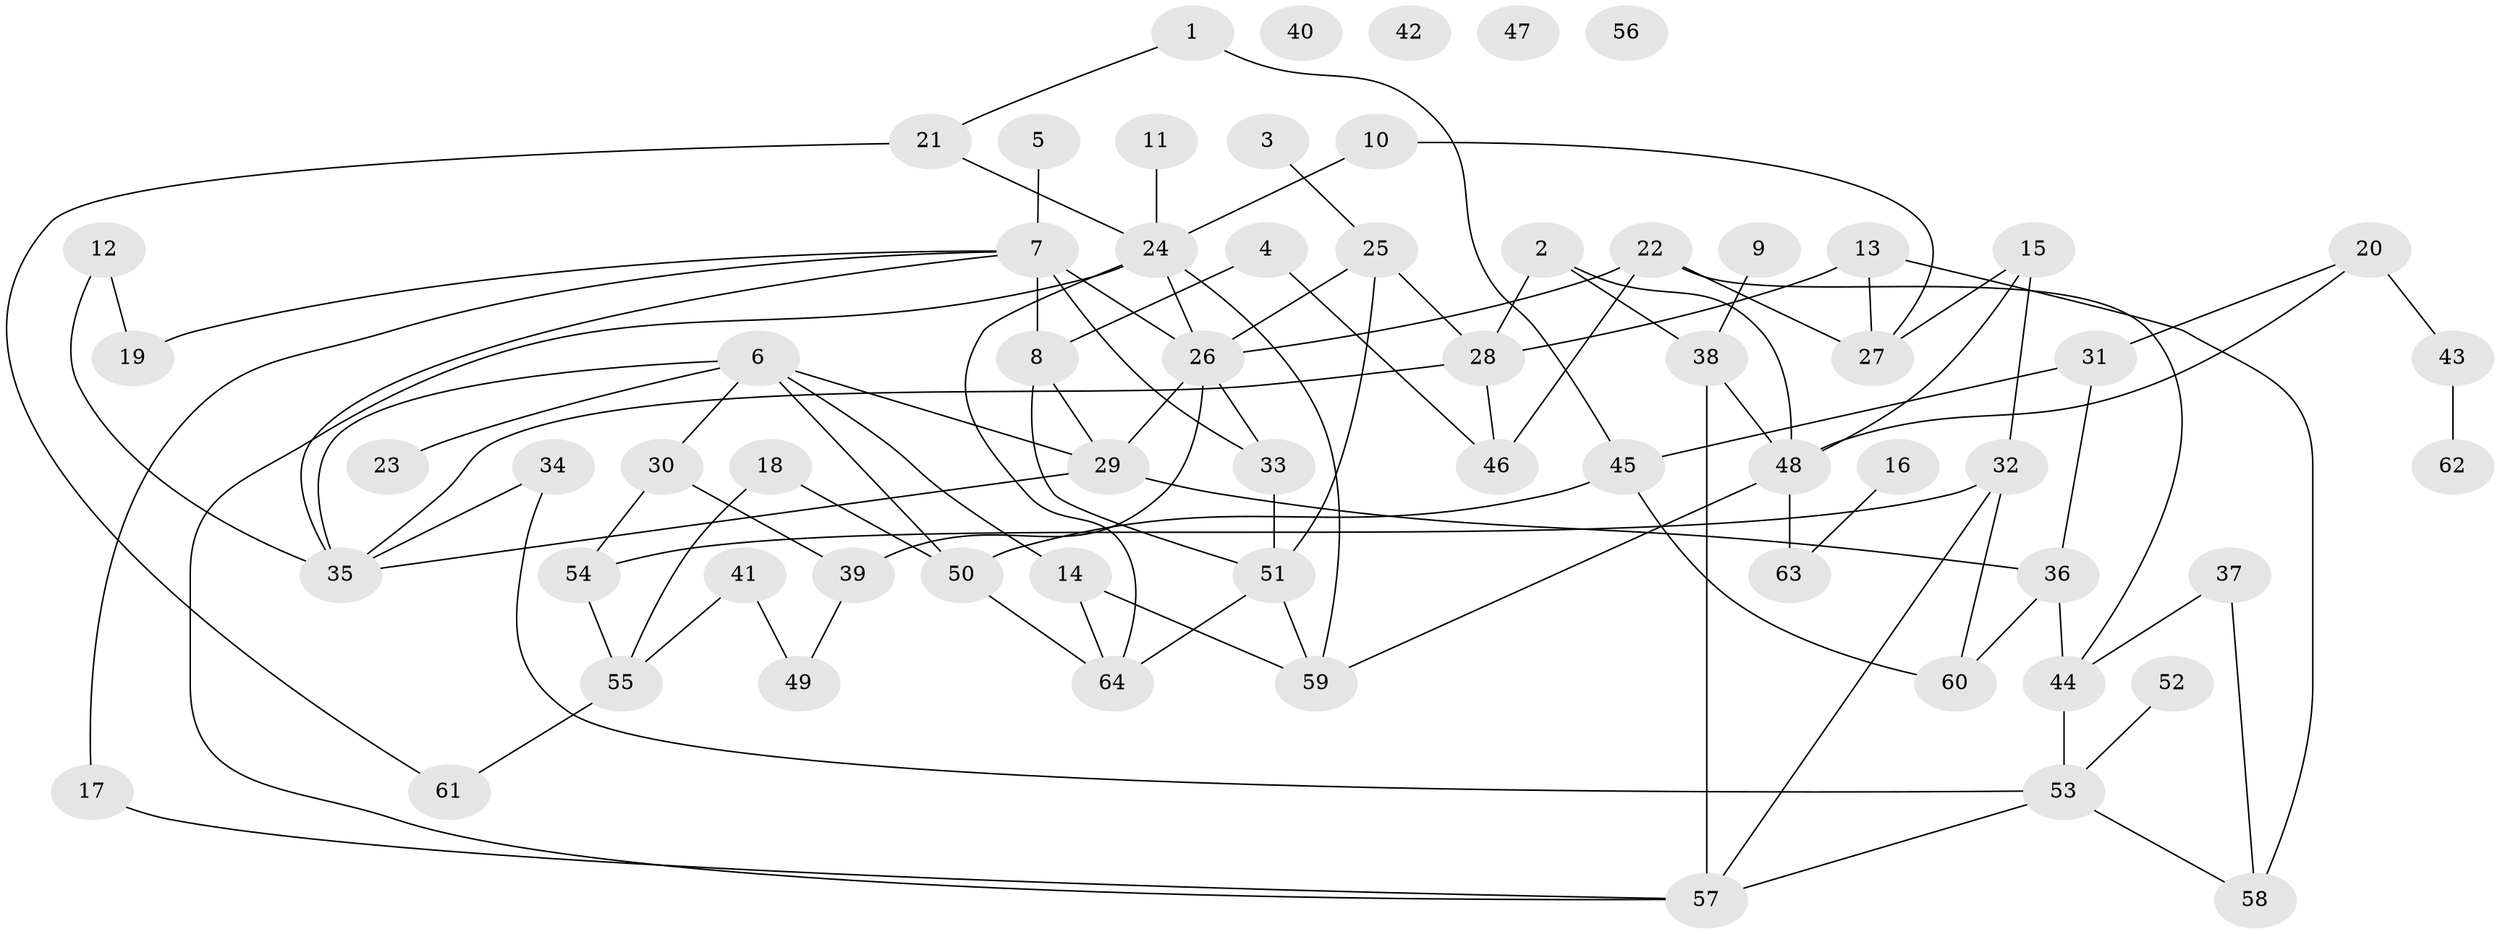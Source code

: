 // Generated by graph-tools (version 1.1) at 2025/40/03/09/25 04:40:11]
// undirected, 64 vertices, 97 edges
graph export_dot {
graph [start="1"]
  node [color=gray90,style=filled];
  1;
  2;
  3;
  4;
  5;
  6;
  7;
  8;
  9;
  10;
  11;
  12;
  13;
  14;
  15;
  16;
  17;
  18;
  19;
  20;
  21;
  22;
  23;
  24;
  25;
  26;
  27;
  28;
  29;
  30;
  31;
  32;
  33;
  34;
  35;
  36;
  37;
  38;
  39;
  40;
  41;
  42;
  43;
  44;
  45;
  46;
  47;
  48;
  49;
  50;
  51;
  52;
  53;
  54;
  55;
  56;
  57;
  58;
  59;
  60;
  61;
  62;
  63;
  64;
  1 -- 21;
  1 -- 45;
  2 -- 28;
  2 -- 38;
  2 -- 48;
  3 -- 25;
  4 -- 8;
  4 -- 46;
  5 -- 7;
  6 -- 14;
  6 -- 23;
  6 -- 29;
  6 -- 30;
  6 -- 35;
  6 -- 50;
  7 -- 8;
  7 -- 17;
  7 -- 19;
  7 -- 26;
  7 -- 33;
  7 -- 35;
  8 -- 29;
  8 -- 51;
  9 -- 38;
  10 -- 24;
  10 -- 27;
  11 -- 24;
  12 -- 19;
  12 -- 35;
  13 -- 27;
  13 -- 28;
  13 -- 58;
  14 -- 59;
  14 -- 64;
  15 -- 27;
  15 -- 32;
  15 -- 48;
  16 -- 63;
  17 -- 57;
  18 -- 50;
  18 -- 55;
  20 -- 31;
  20 -- 43;
  20 -- 48;
  21 -- 24;
  21 -- 61;
  22 -- 26;
  22 -- 27;
  22 -- 44;
  22 -- 46;
  24 -- 26;
  24 -- 57;
  24 -- 59;
  24 -- 64;
  25 -- 26;
  25 -- 28;
  25 -- 51;
  26 -- 29;
  26 -- 33;
  26 -- 39;
  28 -- 35;
  28 -- 46;
  29 -- 35;
  29 -- 36;
  30 -- 39;
  30 -- 54;
  31 -- 36;
  31 -- 45;
  32 -- 54;
  32 -- 57;
  32 -- 60;
  33 -- 51;
  34 -- 35;
  34 -- 53;
  36 -- 44;
  36 -- 60;
  37 -- 44;
  37 -- 58;
  38 -- 48;
  38 -- 57;
  39 -- 49;
  41 -- 49;
  41 -- 55;
  43 -- 62;
  44 -- 53;
  45 -- 50;
  45 -- 60;
  48 -- 59;
  48 -- 63;
  50 -- 64;
  51 -- 59;
  51 -- 64;
  52 -- 53;
  53 -- 57;
  53 -- 58;
  54 -- 55;
  55 -- 61;
}
